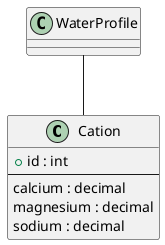 @startuml
class "Cation" as Cation {
    + id : int
    --
    calcium : decimal /' EngUnit: ppm, Calcium Ca2+ '/
    magnesium : decimal /' EngUnit: ppm, Magnesium Mg2+ '/
    sodium : decimal /' EngUnit: ppm, Sodium Na+ '/
}

WaterProfile -- Cation
@enduml